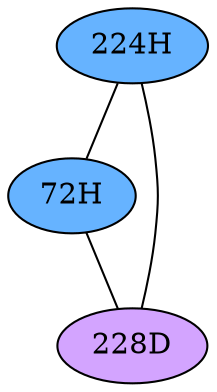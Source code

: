 // The Round Table
graph {
	"224H" [fillcolor="#66B3FF" style=radial]
	"72H" [fillcolor="#66B3FF" style=radial]
	"224H" -- "72H" [penwidth=1]
	"224H" [fillcolor="#66B3FF" style=radial]
	"228D" [fillcolor="#D3A4FF" style=radial]
	"224H" -- "228D" [penwidth=1]
	"72H" [fillcolor="#66B3FF" style=radial]
	"228D" [fillcolor="#D3A4FF" style=radial]
	"72H" -- "228D" [penwidth=1]
}
